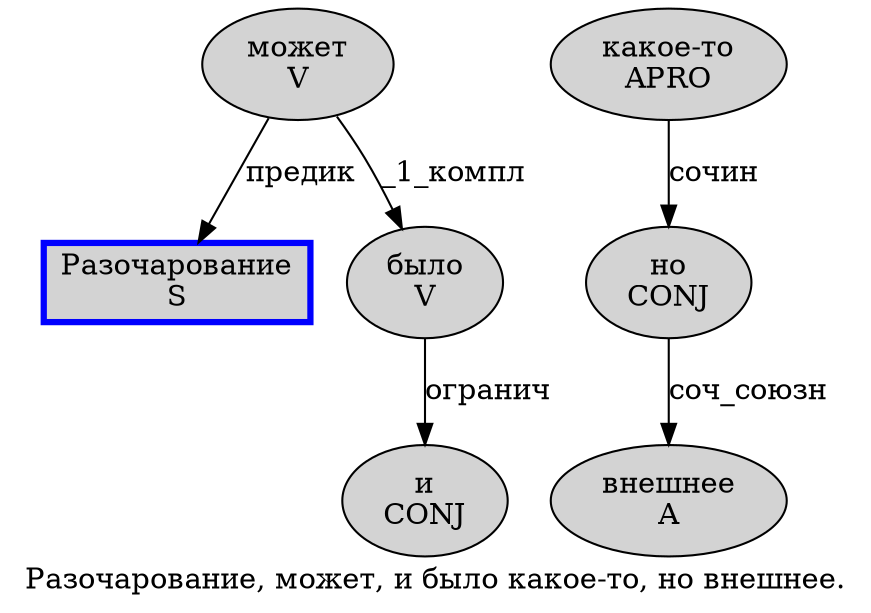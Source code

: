 digraph SENTENCE_974 {
	graph [label="Разочарование, может, и было какое-то, но внешнее."]
	node [style=filled]
		0 [label="Разочарование
S" color=blue fillcolor=lightgray penwidth=3 shape=box]
		2 [label="может
V" color="" fillcolor=lightgray penwidth=1 shape=ellipse]
		4 [label="и
CONJ" color="" fillcolor=lightgray penwidth=1 shape=ellipse]
		5 [label="было
V" color="" fillcolor=lightgray penwidth=1 shape=ellipse]
		6 [label="какое-то
APRO" color="" fillcolor=lightgray penwidth=1 shape=ellipse]
		8 [label="но
CONJ" color="" fillcolor=lightgray penwidth=1 shape=ellipse]
		9 [label="внешнее
A" color="" fillcolor=lightgray penwidth=1 shape=ellipse]
			2 -> 0 [label="предик"]
			2 -> 5 [label="_1_компл"]
			5 -> 4 [label="огранич"]
			8 -> 9 [label="соч_союзн"]
			6 -> 8 [label="сочин"]
}